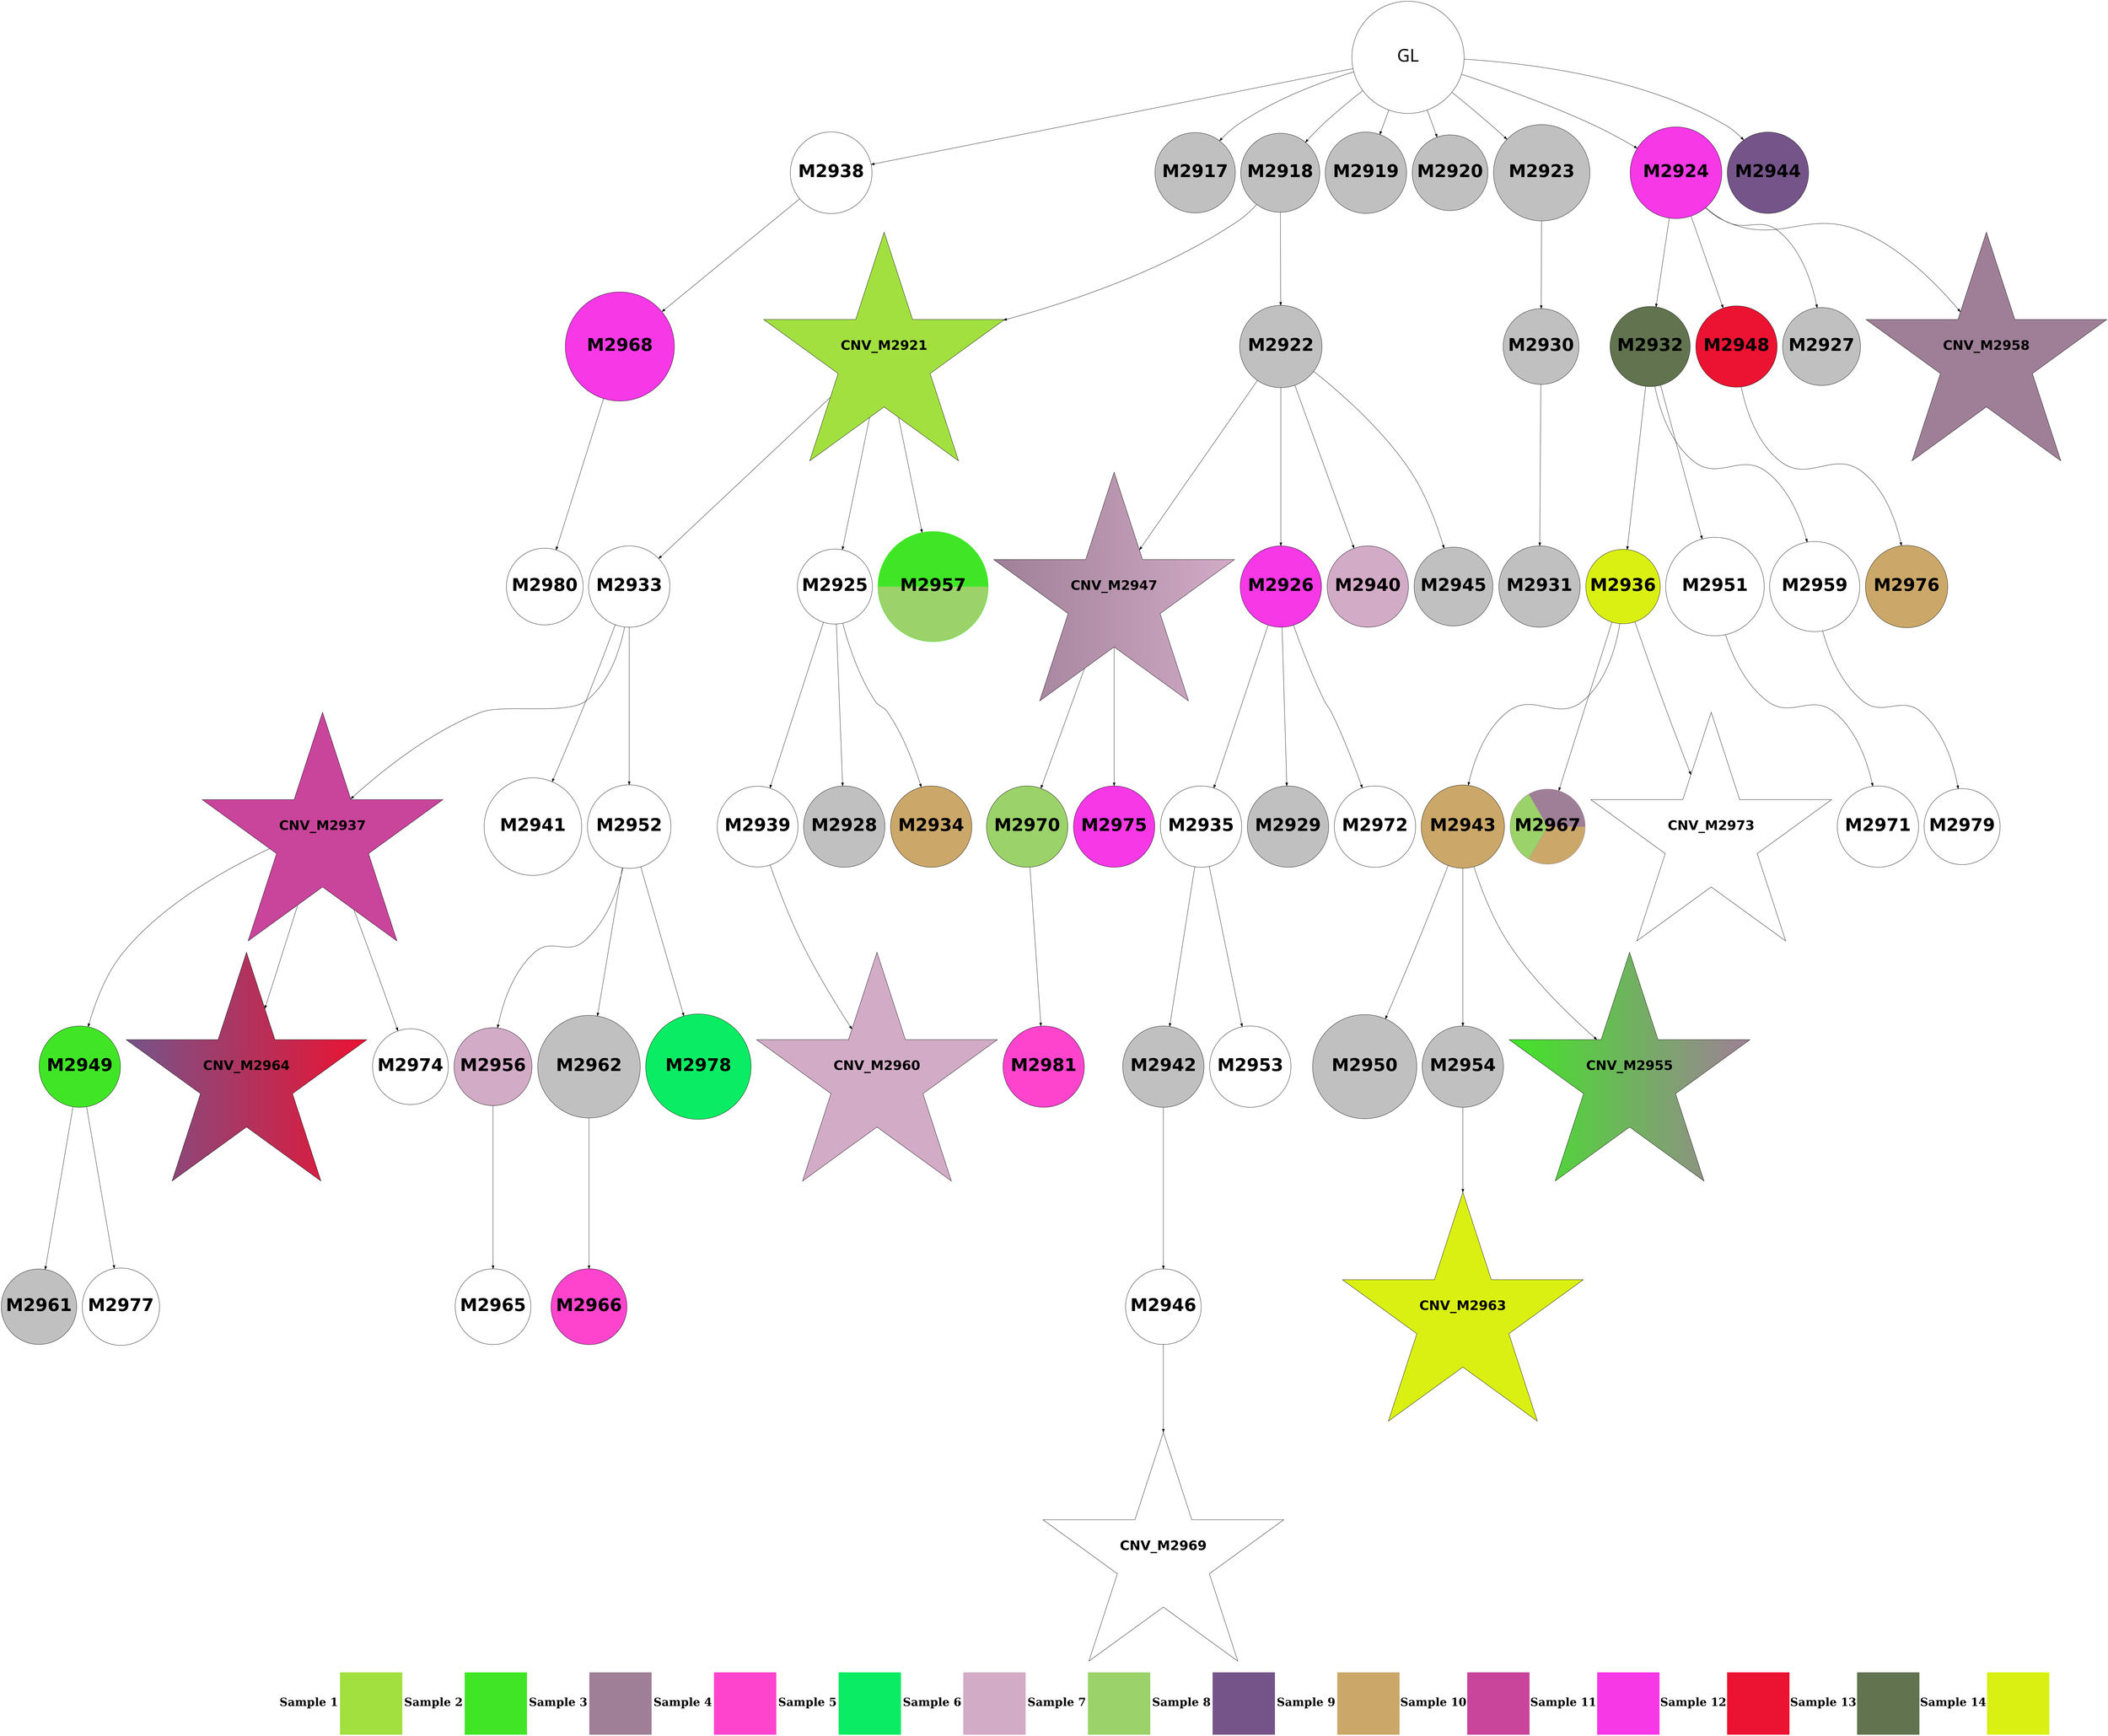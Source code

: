 digraph G { 
rankdir=TB;
2945 -> 2949;
2945 -> 2964;
2945 -> 2972;
2946 -> 2950;
2946 -> 2954;
2946 -> 2965;
2948 -> 2955;
2948 -> 2966;
2949 -> 2956;
2949 -> 2980;
2949 -> 2986;
2950 -> 2962;
2950 -> 2977;
2950 -> 2987;
2951 -> 2981;
2952 -> 2973;
2955 -> 2959;
2956 -> 2963;
2956 -> 2967;
2956 -> 2968;
2959 -> 2982;
2960 -> 2983;
2960 -> 2988;
2961 -> 2989;
2962 -> 2974;
2962 -> 2990;
2964 -> 2984;
2965 -> 2969;
2965 -> 2975;
2965 -> 2991;
2967 -> 2976;
2969 -> 2978;
2972 -> 2992;
2975 -> 2979;
2981 -> 2993;
2983 -> 2994;
2929 -> 2930;
2929 -> 2931;
2929 -> 2932;
2929 -> 2933;
2929 -> 2936;
2929 -> 2937;
2929 -> 2951;
2929 -> 2957;
2931 -> 2934;
2931 -> 2935;
2934 -> 2938;
2934 -> 2946;
2934 -> 2970;
2935 -> 2939;
2935 -> 2953;
2935 -> 2958;
2935 -> 2960;
2936 -> 2943;
2937 -> 2940;
2937 -> 2945;
2937 -> 2961;
2937 -> 2971;
2938 -> 2941;
2938 -> 2947;
2938 -> 2952;
2939 -> 2942;
2939 -> 2948;
2939 -> 2985;
2943 -> 2944;
2949 [shape=circle style=filled fillcolor="#daf013" fontname="helvetica-bold" fontsize=56 label="M2936" width=3.27 height=2 ];
2963 [shape=circle style=filled fillcolor=grey fontname="helvetica-bold" fontsize=56 label="M2950" width=4.64 height=2 ];
2974 [shape=circle style=filled fillcolor=grey fontname="helvetica-bold" fontsize=56 label="M2961" width=3.36 height=2 ];
2960 [shape=star style=filled fillcolor="#9f7f97:#d2abc7:#daf013" fontname="helvetica-bold" fontsize=42 label="CNV_M2947"];
2968 [shape=star style=filled fillcolor="#40e626:#9f7f97:#daf013" fontname="helvetica-bold" fontsize=42 label="CNV_M2955"];
2976 [shape=star style=filled fillcolor="#daf013" fontname="helvetica-bold" fontsize=42 label="CNV_M2963"];
2973 [shape=star style=filled fillcolor="#d2abc7" fontname="helvetica-bold" fontsize=42 label="CNV_M2960"];
2951 [shape=circle style=filled fillcolor=white fontname="helvetica-bold" fontsize=56 label="M2938" width=3.64 height=2 ];
2970 [shape=circle style=wedged color="#40e626:#9bd269" fontname="helvetica-bold" fontsize=56 label="M2957" width=4.91 height=2 ];
2977 [shape=star style=filled fillcolor="#75548a:#ec1231" fontname="helvetica-bold" fontsize=42 label="CNV_M2964"];
2962 [shape=circle style=filled fillcolor="#40e626" fontname="helvetica-bold" fontsize=56 label="M2949" width=0.25 height=2 ];
2953 [shape=circle style=filled fillcolor="#d2abc7" fontname="helvetica-bold" fontsize=56 label="M2940" width=1.09 height=2 ];
2979 [shape=circle style=filled fillcolor="#fe44cd" fontname="helvetica-bold" fontsize=56 label="M2966" width=2.79 height=2 ];
2932 [shape=circle style=filled fillcolor=grey fontname="helvetica-bold" fontsize=56 label="M2919" width=0.6 height=2 ];
2984 [shape=circle style=filled fillcolor=white fontname="helvetica-bold" fontsize=56 label="M2971" width=0.94 height=2 ];
2935 [shape=circle style=filled fillcolor=grey fontname="helvetica-bold" fontsize=56 label="M2922" width=3.67 height=2 ];
2965 [shape=circle style=filled fillcolor=white fontname="helvetica-bold" fontsize=56 label="M2952" width=3.72 height=2 ];
2958 [shape=circle style=filled fillcolor=grey fontname="helvetica-bold" fontsize=56 label="M2945" width=2.25 height=2 ];
2991 [shape=circle style=filled fillcolor="#0aec63" fontname="helvetica-bold" fontsize=56 label="M2978" width=4.7 height=2 ];
2994 [shape=circle style=filled fillcolor="#fe44cd" fontname="helvetica-bold" fontsize=56 label="M2981" width=0.29 height=2 ];
2939 [shape=circle style=filled fillcolor="#f638e6" fontname="helvetica-bold" fontsize=56 label="M2926" width=0.53 height=2 ];
2946 [shape=circle style=filled fillcolor=white fontname="helvetica-bold" fontsize=56 label="M2933" width=1.78 height=2 ];
2936 [shape=circle style=filled fillcolor=grey fontname="helvetica-bold" fontsize=56 label="M2923" width=4.29 height=2 ];
2942 [shape=circle style=filled fillcolor=grey fontname="helvetica-bold" fontsize=56 label="M2929" width=1.88 height=2 ];
2941 [shape=circle style=filled fillcolor=grey fontname="helvetica-bold" fontsize=56 label="M2928" width=0.76 height=2 ];
2956 [shape=circle style=filled fillcolor="#cba869" fontname="helvetica-bold" fontsize=56 label="M2943" width=3.71 height=2 ];
2952 [shape=circle style=filled fillcolor=white fontname="helvetica-bold" fontsize=56 label="M2939" width=3.6 height=2 ];
2982 [shape=star style=filled fillcolor=white fontname="helvetica-bold" fontsize=42 label="CNV_M2969"];
2981 [shape=circle style=filled fillcolor="#f638e6" fontname="helvetica-bold" fontsize=56 label="M2968" width=4.86 height=2 ];
2957 [shape=circle style=filled fillcolor="#75548a" fontname="helvetica-bold" fontsize=56 label="M2944" width=0.22 height=2 ];
2964 [shape=circle style=filled fillcolor=white fontname="helvetica-bold" fontsize=56 label="M2951" width=4.39 height=2 ];
2931 [shape=circle style=filled fillcolor=grey fontname="helvetica-bold" fontsize=56 label="M2918" width=2.23 height=2 ];
2989 [shape=circle style=filled fillcolor="#cba869" fontname="helvetica-bold" fontsize=56 label="M2976" width=3.67 height=2 ];
2929 [label="GL" fontname="arial-bold" fontsize=56 width=5 height=5];
2966 [shape=circle style=filled fillcolor=white fontname="helvetica-bold" fontsize=56 label="M2953" width=0.35 height=2 ];
2971 [shape=star style=filled fillcolor="#9f7f97" fontname="helvetica-bold" fontsize=42 label="CNV_M2958"];
2945 [shape=circle style=filled fillcolor="#61744f" fontname="helvetica-bold" fontsize=56 label="M2932" width=2.12 height=2 ];
2934 [shape=star style=filled fillcolor="#a2e040" fontname="helvetica-bold" fontsize=42 label="CNV_M2921"];
2959 [shape=circle style=filled fillcolor=white fontname="helvetica-bold" fontsize=56 label="M2946" width=2.88 height=2 ];
2944 [shape=circle style=filled fillcolor=grey fontname="helvetica-bold" fontsize=56 label="M2931" width=0.61 height=2 ];
2993 [shape=circle style=filled fillcolor=white fontname="helvetica-bold" fontsize=56 label="M2980" width=3.42 height=2 ];
2972 [shape=circle style=filled fillcolor=white fontname="helvetica-bold" fontsize=56 label="M2959" width=4.02 height=2 ];
2950 [shape=star style=filled fillcolor="#c9449b" fontname="helvetica-bold" fontsize=42 label="CNV_M2937"];
2955 [shape=circle style=filled fillcolor=grey fontname="helvetica-bold" fontsize=56 label="M2942" width=0.49 height=2 ];
2938 [shape=circle style=filled fillcolor=white fontname="helvetica-bold" fontsize=56 label="M2925" width=3.03 height=2 ];
2990 [shape=circle style=filled fillcolor=white fontname="helvetica-bold" fontsize=56 label="M2977" width=2.45 height=2 ];
2930 [shape=circle style=filled fillcolor=grey fontname="helvetica-bold" fontsize=56 label="M2917" width=2.1 height=2 ];
2947 [shape=circle style=filled fillcolor="#cba869" fontname="helvetica-bold" fontsize=56 label="M2934" width=0.6 height=2 ];
2948 [shape=circle style=filled fillcolor=white fontname="helvetica-bold" fontsize=56 label="M2935" width=0.88 height=2 ];
2988 [shape=circle style=filled fillcolor="#f638e6" fontname="helvetica-bold" fontsize=56 label="M2975" width=1.03 height=2 ];
2987 [shape=circle style=filled fillcolor=white fontname="helvetica-bold" fontsize=56 label="M2974" width=2.81 height=2 ];
2933 [shape=circle style=filled fillcolor=grey fontname="helvetica-bold" fontsize=56 label="M2920" width=2.82 height=2 ];
2954 [shape=circle style=filled fillcolor=white fontname="helvetica-bold" fontsize=56 label="M2941" width=4.35 height=2 ];
2985 [shape=circle style=filled fillcolor=white fontname="helvetica-bold" fontsize=56 label="M2972" width=0.74 height=2 ];
2969 [shape=circle style=filled fillcolor="#d2abc7" fontname="helvetica-bold" fontsize=56 label="M2956" width=3.47 height=2 ];
2937 [shape=circle style=filled fillcolor="#f638e6" fontname="helvetica-bold" fontsize=56 label="M2924" width=4.08 height=2 ];
2986 [shape=star style=filled fillcolor=white fontname="helvetica-bold" fontsize=42 label="CNV_M2973"];
2992 [shape=circle style=filled fillcolor=white fontname="helvetica-bold" fontsize=56 label="M2979" width=2.73 height=2 ];
2967 [shape=circle style=filled fillcolor=grey fontname="helvetica-bold" fontsize=56 label="M2954" width=0.64 height=2 ];
2978 [shape=circle style=filled fillcolor=white fontname="helvetica-bold" fontsize=56 label="M2965" width=2.82 height=2 ];
2940 [shape=circle style=filled fillcolor=grey fontname="helvetica-bold" fontsize=56 label="M2927" width=3.47 height=2 ];
2961 [shape=circle style=filled fillcolor="#ec1231" fontname="helvetica-bold" fontsize=56 label="M2948" width=0.41 height=2 ];
2975 [shape=circle style=filled fillcolor=grey fontname="helvetica-bold" fontsize=56 label="M2962" width=4.57 height=2 ];
2983 [shape=circle style=filled fillcolor="#9bd269" fontname="helvetica-bold" fontsize=56 label="M2970" width=1.72 height=2 ];
2980 [shape=circle style=wedged color="#9f7f97:#9bd269:#cba869" fontname="helvetica-bold" fontsize=56 label="M2967" width=3 height=2 ];
2943 [shape=circle style=filled fillcolor=grey fontname="helvetica-bold" fontsize=56 label="M2930" width=3.37 height=2 ];
{rank=sink;
Legend[shape=none, margin=0, label=<<TABLE border="0" cellborder="0" cellspacing="0"> 
<TR><TD width="200" height="200" colspan="1"><FONT POINT-SIZE="36.0"><B>Sample 1</B></FONT></TD><TD width="200" height="200" colspan="1" BGCOLOR="#a2e040"></TD>
<TD width="200" height="200" colspan="1"><FONT POINT-SIZE="36.0"><B>Sample 2</B></FONT></TD><TD width="200" height="200" colspan="1" BGCOLOR="#40e626"></TD>
<TD width="200" height="200" colspan="1"><FONT POINT-SIZE="36.0"><B>Sample 3</B></FONT></TD><TD width="200" height="200" colspan="1" BGCOLOR="#9f7f97"></TD>
<TD width="200" height="200" colspan="1"><FONT POINT-SIZE="36.0"><B>Sample 4</B></FONT></TD><TD width="200" height="200" colspan="1" BGCOLOR="#fe44cd"></TD>
<TD width="200" height="200" colspan="1"><FONT POINT-SIZE="36.0"><B>Sample 5</B></FONT></TD><TD width="200" height="200" colspan="1" BGCOLOR="#0aec63"></TD>
<TD width="200" height="200" colspan="1"><FONT POINT-SIZE="36.0"><B>Sample 6</B></FONT></TD><TD width="200" height="200" colspan="1" BGCOLOR="#d2abc7"></TD>
<TD width="200" height="200" colspan="1"><FONT POINT-SIZE="36.0"><B>Sample 7</B></FONT></TD><TD width="200" height="200" colspan="1" BGCOLOR="#9bd269"></TD>
<TD width="200" height="200" colspan="1"><FONT POINT-SIZE="36.0"><B>Sample 8</B></FONT></TD><TD width="200" height="200" colspan="1" BGCOLOR="#75548a"></TD>
<TD width="200" height="200" colspan="1"><FONT POINT-SIZE="36.0"><B>Sample 9</B></FONT></TD><TD width="200" height="200" colspan="1" BGCOLOR="#cba869"></TD>
<TD width="200" height="200" colspan="1"><FONT POINT-SIZE="36.0"><B>Sample 10</B></FONT></TD><TD width="200" height="200" colspan="1" BGCOLOR="#c9449b"></TD>
<TD width="200" height="200" colspan="1"><FONT POINT-SIZE="36.0"><B>Sample 11</B></FONT></TD><TD width="200" height="200" colspan="1" BGCOLOR="#f638e6"></TD>
<TD width="200" height="200" colspan="1"><FONT POINT-SIZE="36.0"><B>Sample 12</B></FONT></TD><TD width="200" height="200" colspan="1" BGCOLOR="#ec1231"></TD>
<TD width="200" height="200" colspan="1"><FONT POINT-SIZE="36.0"><B>Sample 13</B></FONT></TD><TD width="200" height="200" colspan="1" BGCOLOR="#61744f"></TD>
<TD width="200" height="200" colspan="1"><FONT POINT-SIZE="36.0"><B>Sample 14</B></FONT></TD><TD width="200" height="200" colspan="1" BGCOLOR="#daf013"></TD>
</TR></TABLE>>];
} 
}